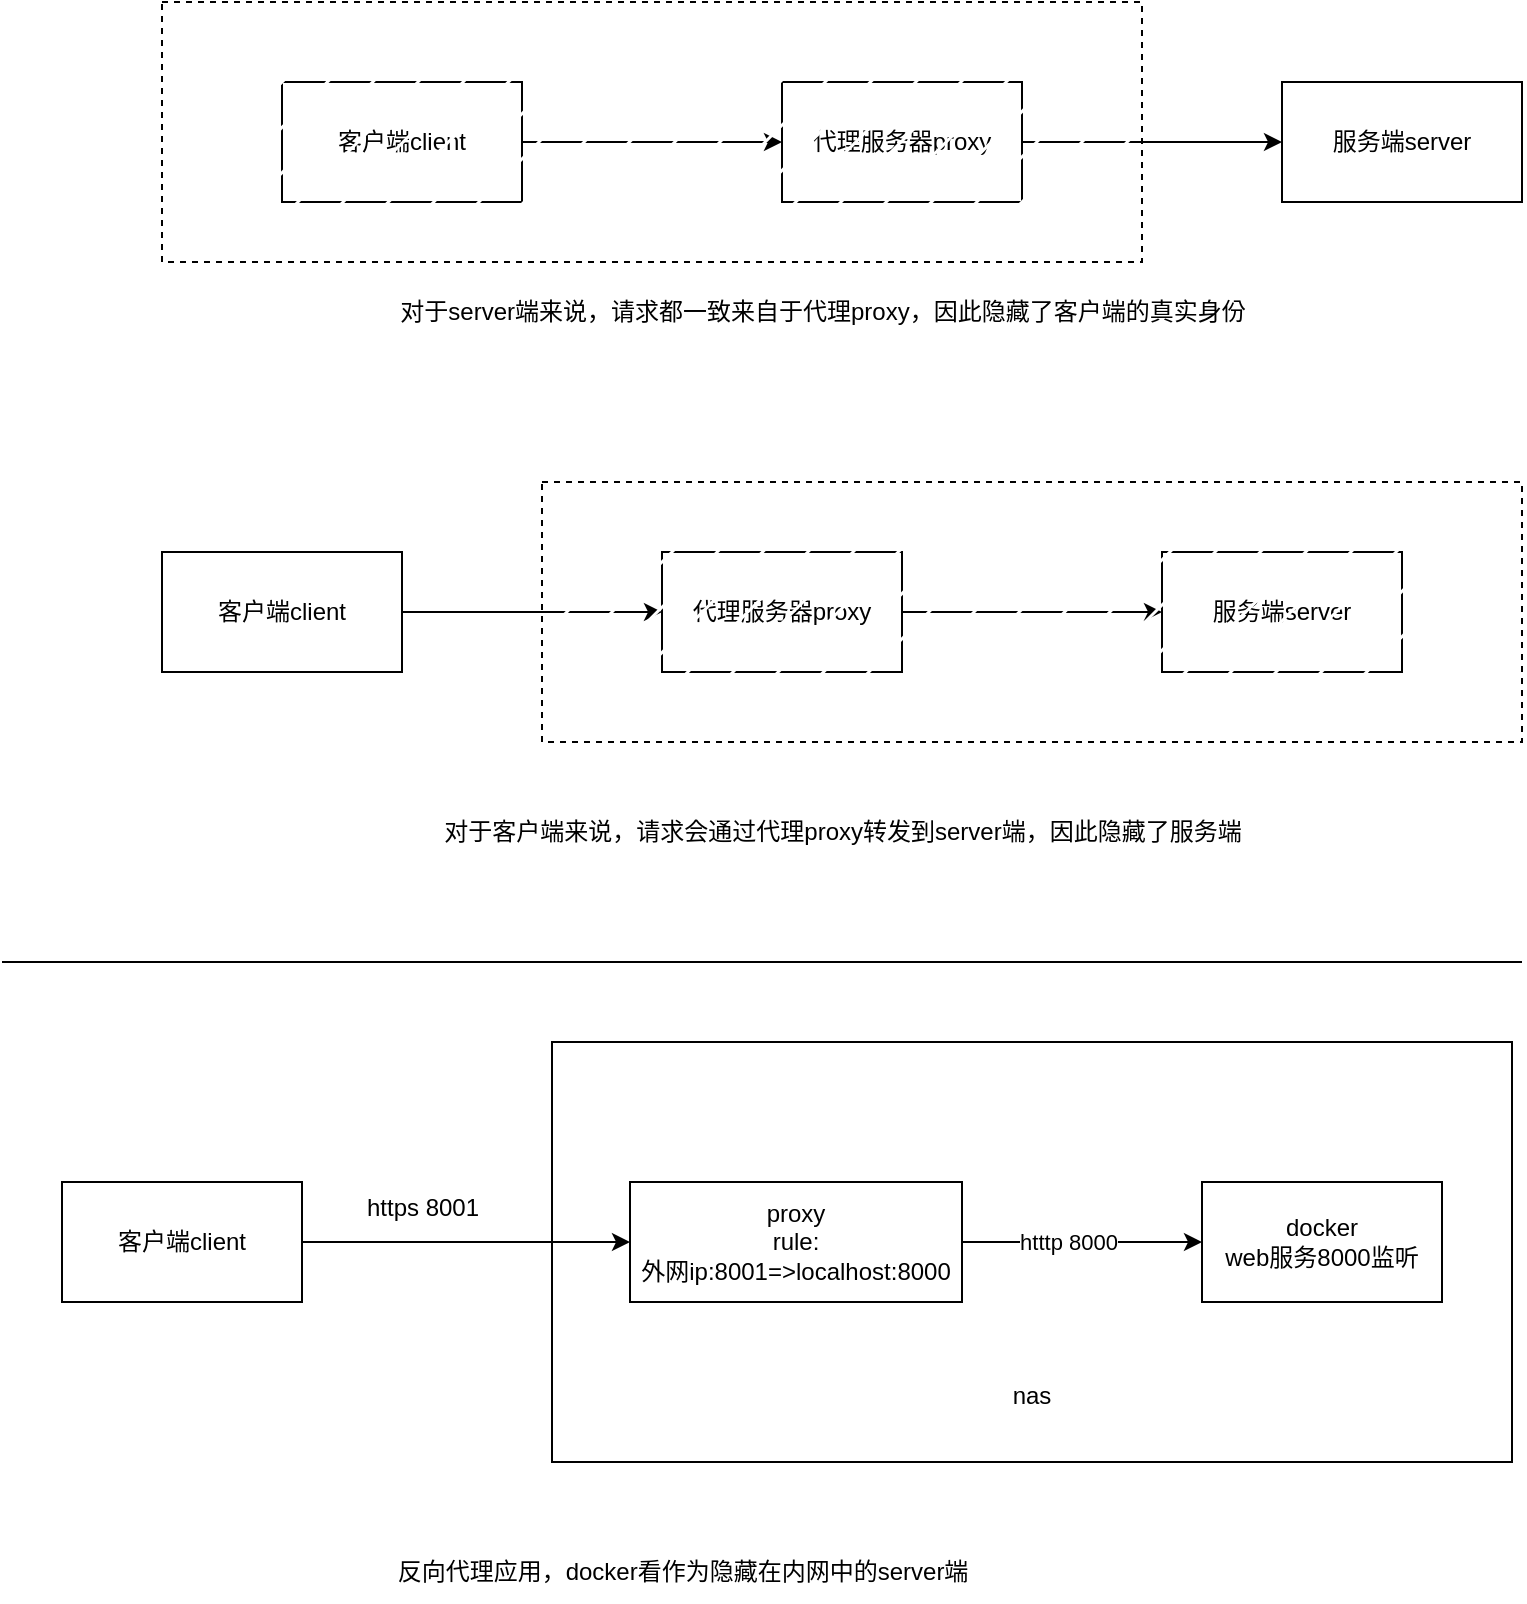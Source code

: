 <mxfile version="22.0.8" type="github">
  <diagram name="第 1 页" id="gK5NTp8SZCyf67gfucFM">
    <mxGraphModel dx="936" dy="538" grid="1" gridSize="10" guides="1" tooltips="1" connect="1" arrows="1" fold="1" page="1" pageScale="1" pageWidth="827" pageHeight="1169" math="0" shadow="0">
      <root>
        <mxCell id="0" />
        <mxCell id="1" parent="0" />
        <mxCell id="0ZI8QtbClrWlwTJy2sC6-4" style="edgeStyle=orthogonalEdgeStyle;rounded=0;orthogonalLoop=1;jettySize=auto;html=1;exitX=1;exitY=0.5;exitDx=0;exitDy=0;" edge="1" parent="1" source="0ZI8QtbClrWlwTJy2sC6-1" target="0ZI8QtbClrWlwTJy2sC6-2">
          <mxGeometry relative="1" as="geometry" />
        </mxCell>
        <mxCell id="0ZI8QtbClrWlwTJy2sC6-1" value="客户端client" style="rounded=0;whiteSpace=wrap;html=1;" vertex="1" parent="1">
          <mxGeometry x="180" y="40" width="120" height="60" as="geometry" />
        </mxCell>
        <mxCell id="0ZI8QtbClrWlwTJy2sC6-5" style="edgeStyle=orthogonalEdgeStyle;rounded=0;orthogonalLoop=1;jettySize=auto;html=1;exitX=1;exitY=0.5;exitDx=0;exitDy=0;" edge="1" parent="1" source="0ZI8QtbClrWlwTJy2sC6-2" target="0ZI8QtbClrWlwTJy2sC6-3">
          <mxGeometry relative="1" as="geometry" />
        </mxCell>
        <mxCell id="0ZI8QtbClrWlwTJy2sC6-2" value="代理服务器proxy" style="rounded=0;whiteSpace=wrap;html=1;" vertex="1" parent="1">
          <mxGeometry x="430" y="40" width="120" height="60" as="geometry" />
        </mxCell>
        <mxCell id="0ZI8QtbClrWlwTJy2sC6-3" value="服务端server" style="whiteSpace=wrap;html=1;" vertex="1" parent="1">
          <mxGeometry x="680" y="40" width="120" height="60" as="geometry" />
        </mxCell>
        <mxCell id="0ZI8QtbClrWlwTJy2sC6-6" value="对于server端来说，请求都一致来自于代理proxy，因此隐藏了客户端的真实身份" style="text;html=1;align=center;verticalAlign=middle;resizable=0;points=[];autosize=1;strokeColor=none;fillColor=none;" vertex="1" parent="1">
          <mxGeometry x="225" y="140" width="450" height="30" as="geometry" />
        </mxCell>
        <mxCell id="0ZI8QtbClrWlwTJy2sC6-8" value="" style="rounded=0;whiteSpace=wrap;html=1;dashed=1;fillStyle=hatch;" vertex="1" parent="1">
          <mxGeometry x="120" width="490" height="130" as="geometry" />
        </mxCell>
        <mxCell id="0ZI8QtbClrWlwTJy2sC6-9" style="edgeStyle=orthogonalEdgeStyle;rounded=0;orthogonalLoop=1;jettySize=auto;html=1;exitX=1;exitY=0.5;exitDx=0;exitDy=0;" edge="1" parent="1" source="0ZI8QtbClrWlwTJy2sC6-10" target="0ZI8QtbClrWlwTJy2sC6-12">
          <mxGeometry relative="1" as="geometry" />
        </mxCell>
        <mxCell id="0ZI8QtbClrWlwTJy2sC6-10" value="客户端client" style="rounded=0;whiteSpace=wrap;html=1;" vertex="1" parent="1">
          <mxGeometry x="120" y="275" width="120" height="60" as="geometry" />
        </mxCell>
        <mxCell id="0ZI8QtbClrWlwTJy2sC6-11" style="edgeStyle=orthogonalEdgeStyle;rounded=0;orthogonalLoop=1;jettySize=auto;html=1;exitX=1;exitY=0.5;exitDx=0;exitDy=0;" edge="1" parent="1" source="0ZI8QtbClrWlwTJy2sC6-12" target="0ZI8QtbClrWlwTJy2sC6-13">
          <mxGeometry relative="1" as="geometry" />
        </mxCell>
        <mxCell id="0ZI8QtbClrWlwTJy2sC6-12" value="代理服务器proxy" style="rounded=0;whiteSpace=wrap;html=1;" vertex="1" parent="1">
          <mxGeometry x="370" y="275" width="120" height="60" as="geometry" />
        </mxCell>
        <mxCell id="0ZI8QtbClrWlwTJy2sC6-13" value="服务端server" style="whiteSpace=wrap;html=1;" vertex="1" parent="1">
          <mxGeometry x="620" y="275" width="120" height="60" as="geometry" />
        </mxCell>
        <mxCell id="0ZI8QtbClrWlwTJy2sC6-14" value="" style="rounded=0;whiteSpace=wrap;html=1;dashed=1;fillStyle=hatch;" vertex="1" parent="1">
          <mxGeometry x="310" y="240" width="490" height="130" as="geometry" />
        </mxCell>
        <mxCell id="0ZI8QtbClrWlwTJy2sC6-16" value="对于客户端来说，请求会通过代理proxy转发到server端，因此隐藏了服务端" style="text;html=1;align=center;verticalAlign=middle;resizable=0;points=[];autosize=1;strokeColor=none;fillColor=none;" vertex="1" parent="1">
          <mxGeometry x="250" y="400" width="420" height="30" as="geometry" />
        </mxCell>
        <mxCell id="0ZI8QtbClrWlwTJy2sC6-17" value="&lt;br&gt;&lt;br&gt;&lt;br&gt;&lt;br&gt;&lt;br&gt;&lt;br&gt;&lt;br&gt;&lt;br&gt;&lt;br&gt;&lt;br&gt;nas" style="rounded=0;whiteSpace=wrap;html=1;" vertex="1" parent="1">
          <mxGeometry x="315" y="520" width="480" height="210" as="geometry" />
        </mxCell>
        <mxCell id="0ZI8QtbClrWlwTJy2sC6-29" style="edgeStyle=orthogonalEdgeStyle;rounded=0;orthogonalLoop=1;jettySize=auto;html=1;exitX=1;exitY=0.5;exitDx=0;exitDy=0;" edge="1" parent="1" source="0ZI8QtbClrWlwTJy2sC6-18" target="0ZI8QtbClrWlwTJy2sC6-21">
          <mxGeometry relative="1" as="geometry" />
        </mxCell>
        <mxCell id="0ZI8QtbClrWlwTJy2sC6-31" value="htttp 8000" style="edgeLabel;html=1;align=center;verticalAlign=middle;resizable=0;points=[];" vertex="1" connectable="0" parent="0ZI8QtbClrWlwTJy2sC6-29">
          <mxGeometry x="-0.416" y="-3" relative="1" as="geometry">
            <mxPoint x="18" y="-3" as="offset" />
          </mxGeometry>
        </mxCell>
        <mxCell id="0ZI8QtbClrWlwTJy2sC6-18" value="proxy&lt;br&gt;rule:&lt;br&gt;外网ip:8001=&amp;gt;localhost:8000" style="rounded=0;whiteSpace=wrap;html=1;" vertex="1" parent="1">
          <mxGeometry x="354" y="590" width="166" height="60" as="geometry" />
        </mxCell>
        <mxCell id="0ZI8QtbClrWlwTJy2sC6-21" value="docker&lt;br&gt;web服务8000监听" style="rounded=0;whiteSpace=wrap;html=1;" vertex="1" parent="1">
          <mxGeometry x="640" y="590" width="120" height="60" as="geometry" />
        </mxCell>
        <mxCell id="0ZI8QtbClrWlwTJy2sC6-27" style="edgeStyle=orthogonalEdgeStyle;rounded=0;orthogonalLoop=1;jettySize=auto;html=1;exitX=1;exitY=0.5;exitDx=0;exitDy=0;entryX=0;entryY=0.5;entryDx=0;entryDy=0;" edge="1" parent="1" source="0ZI8QtbClrWlwTJy2sC6-22" target="0ZI8QtbClrWlwTJy2sC6-18">
          <mxGeometry relative="1" as="geometry" />
        </mxCell>
        <mxCell id="0ZI8QtbClrWlwTJy2sC6-22" value="客户端client" style="rounded=0;whiteSpace=wrap;html=1;" vertex="1" parent="1">
          <mxGeometry x="70" y="590" width="120" height="60" as="geometry" />
        </mxCell>
        <mxCell id="0ZI8QtbClrWlwTJy2sC6-26" value="" style="endArrow=none;html=1;rounded=0;" edge="1" parent="1">
          <mxGeometry width="50" height="50" relative="1" as="geometry">
            <mxPoint x="40" y="480" as="sourcePoint" />
            <mxPoint x="800" y="480" as="targetPoint" />
          </mxGeometry>
        </mxCell>
        <mxCell id="0ZI8QtbClrWlwTJy2sC6-28" value="https 8001" style="text;html=1;align=center;verticalAlign=middle;resizable=0;points=[];autosize=1;strokeColor=none;fillColor=none;" vertex="1" parent="1">
          <mxGeometry x="210" y="588" width="80" height="30" as="geometry" />
        </mxCell>
        <mxCell id="0ZI8QtbClrWlwTJy2sC6-32" value="反向代理应用，docker看作为隐藏在内网中的server端" style="text;html=1;align=center;verticalAlign=middle;resizable=0;points=[];autosize=1;strokeColor=none;fillColor=none;" vertex="1" parent="1">
          <mxGeometry x="225" y="770" width="310" height="30" as="geometry" />
        </mxCell>
      </root>
    </mxGraphModel>
  </diagram>
</mxfile>

